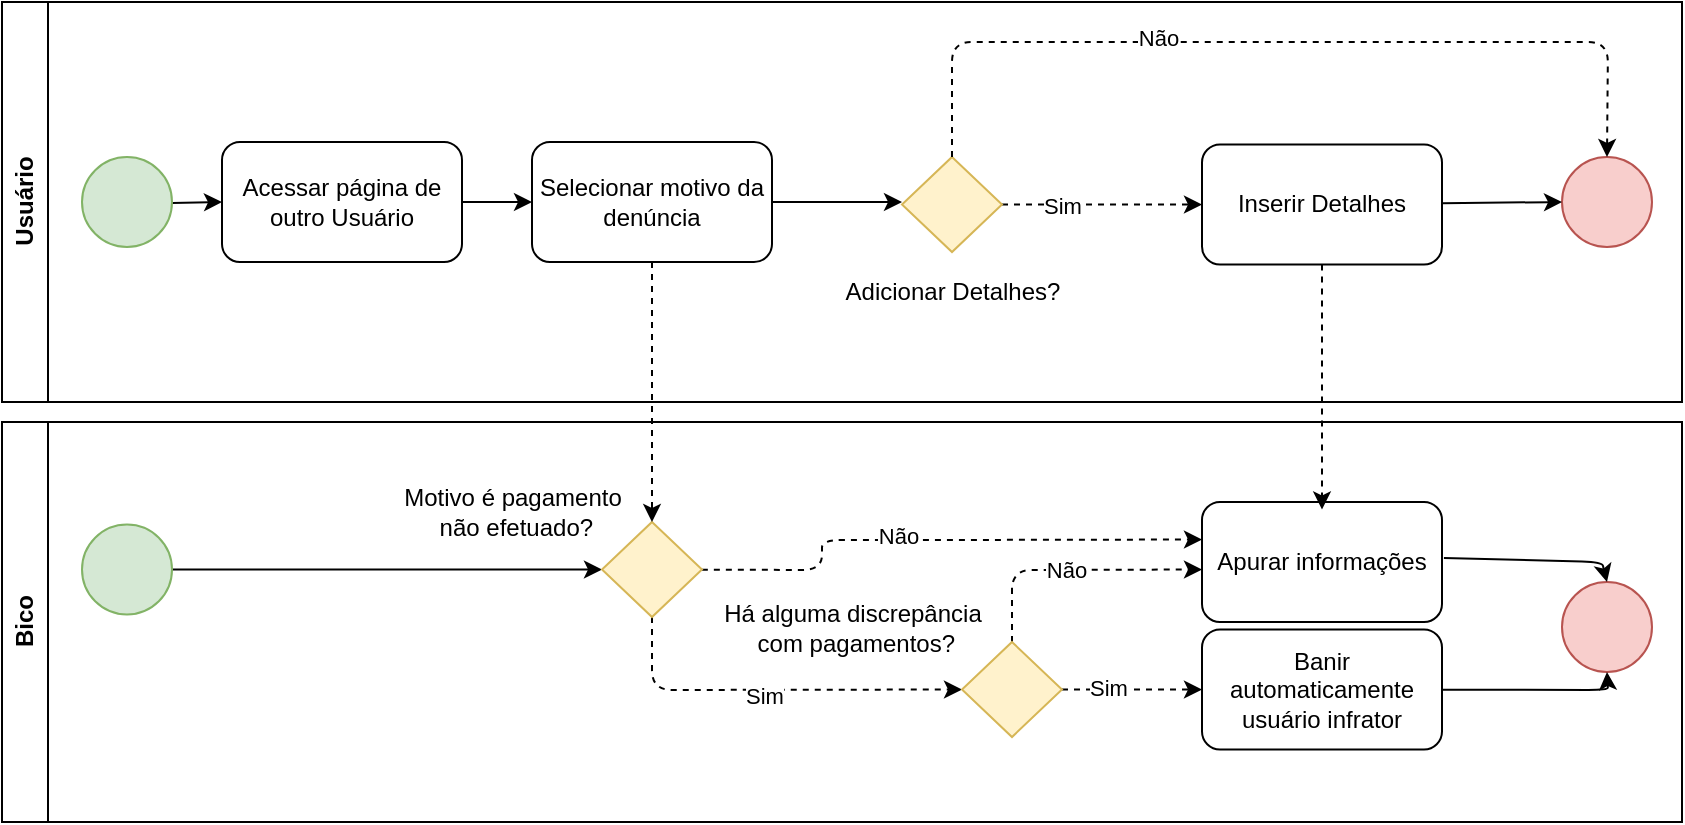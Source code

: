 <mxfile version="24.0.4" type="device">
  <diagram name="Página-1" id="a8Aatz65cUyanL8zeEt0">
    <mxGraphModel dx="1674" dy="707" grid="0" gridSize="10" guides="1" tooltips="1" connect="1" arrows="1" fold="1" page="0" pageScale="1" pageWidth="827" pageHeight="1169" math="0" shadow="0">
      <root>
        <mxCell id="0" />
        <mxCell id="1" parent="0" />
        <mxCell id="VOu4mNLq-kn0uGcjgKXv-1" value="Usuário" style="swimlane;horizontal=0;whiteSpace=wrap;html=1;" parent="1" vertex="1">
          <mxGeometry x="60" y="110" width="840" height="200" as="geometry" />
        </mxCell>
        <mxCell id="6" style="edgeStyle=none;html=1;entryX=0;entryY=0.5;entryDx=0;entryDy=0;" parent="VOu4mNLq-kn0uGcjgKXv-1" source="VOu4mNLq-kn0uGcjgKXv-5" target="5" edge="1">
          <mxGeometry relative="1" as="geometry" />
        </mxCell>
        <mxCell id="VOu4mNLq-kn0uGcjgKXv-5" value="" style="ellipse;whiteSpace=wrap;html=1;aspect=fixed;fillColor=#d5e8d4;strokeColor=#82b366;" parent="VOu4mNLq-kn0uGcjgKXv-1" vertex="1">
          <mxGeometry x="40" y="77.5" width="45" height="45" as="geometry" />
        </mxCell>
        <mxCell id="nA6RqpTSz7VnikG-lTWN-7" value="" style="ellipse;whiteSpace=wrap;html=1;aspect=fixed;fillColor=#f8cecc;strokeColor=#b85450;" parent="VOu4mNLq-kn0uGcjgKXv-1" vertex="1">
          <mxGeometry x="780" y="77.5" width="45" height="45" as="geometry" />
        </mxCell>
        <mxCell id="8" style="edgeStyle=none;html=1;entryX=0;entryY=0.5;entryDx=0;entryDy=0;" parent="VOu4mNLq-kn0uGcjgKXv-1" source="5" target="7" edge="1">
          <mxGeometry relative="1" as="geometry" />
        </mxCell>
        <mxCell id="5" value="Acessar página de outro Usuário" style="rounded=1;whiteSpace=wrap;html=1;" parent="VOu4mNLq-kn0uGcjgKXv-1" vertex="1">
          <mxGeometry x="110" y="70" width="120" height="60" as="geometry" />
        </mxCell>
        <mxCell id="18" style="edgeStyle=none;html=1;entryX=0;entryY=0.5;entryDx=0;entryDy=0;" parent="VOu4mNLq-kn0uGcjgKXv-1" source="7" edge="1">
          <mxGeometry relative="1" as="geometry">
            <mxPoint x="450" y="100" as="targetPoint" />
          </mxGeometry>
        </mxCell>
        <mxCell id="7" value="Selecionar motivo da denúncia" style="rounded=1;whiteSpace=wrap;html=1;" parent="VOu4mNLq-kn0uGcjgKXv-1" vertex="1">
          <mxGeometry x="265" y="70" width="120" height="60" as="geometry" />
        </mxCell>
        <mxCell id="25" style="edgeStyle=none;html=1;entryX=0;entryY=0.5;entryDx=0;entryDy=0;dashed=1;" parent="VOu4mNLq-kn0uGcjgKXv-1" source="19" target="24" edge="1">
          <mxGeometry relative="1" as="geometry" />
        </mxCell>
        <mxCell id="46" value="Sim" style="edgeLabel;html=1;align=center;verticalAlign=middle;resizable=0;points=[];" parent="25" vertex="1" connectable="0">
          <mxGeometry x="-0.4" relative="1" as="geometry">
            <mxPoint as="offset" />
          </mxGeometry>
        </mxCell>
        <mxCell id="19" value="" style="rhombus;whiteSpace=wrap;html=1;fillColor=#fff2cc;strokeColor=#d6b656;" parent="VOu4mNLq-kn0uGcjgKXv-1" vertex="1">
          <mxGeometry x="450" y="77.5" width="50" height="47.5" as="geometry" />
        </mxCell>
        <mxCell id="20" value="Adicionar Detalhes?" style="text;html=1;align=center;verticalAlign=middle;resizable=0;points=[];autosize=1;strokeColor=none;fillColor=none;" parent="VOu4mNLq-kn0uGcjgKXv-1" vertex="1">
          <mxGeometry x="410" y="130" width="130" height="30" as="geometry" />
        </mxCell>
        <mxCell id="22" style="edgeStyle=none;html=1;entryX=0.5;entryY=0;entryDx=0;entryDy=0;exitX=0.5;exitY=0;exitDx=0;exitDy=0;dashed=1;" parent="VOu4mNLq-kn0uGcjgKXv-1" source="19" target="nA6RqpTSz7VnikG-lTWN-7" edge="1">
          <mxGeometry relative="1" as="geometry">
            <mxPoint x="475" y="40" as="targetPoint" />
            <Array as="points">
              <mxPoint x="475" y="20" />
              <mxPoint x="803" y="20" />
            </Array>
          </mxGeometry>
        </mxCell>
        <mxCell id="23" value="Não" style="edgeLabel;html=1;align=center;verticalAlign=middle;resizable=0;points=[];" parent="22" vertex="1" connectable="0">
          <mxGeometry x="-0.275" y="2" relative="1" as="geometry">
            <mxPoint as="offset" />
          </mxGeometry>
        </mxCell>
        <mxCell id="26" style="edgeStyle=none;html=1;entryX=0;entryY=0.5;entryDx=0;entryDy=0;" parent="VOu4mNLq-kn0uGcjgKXv-1" source="24" target="nA6RqpTSz7VnikG-lTWN-7" edge="1">
          <mxGeometry relative="1" as="geometry" />
        </mxCell>
        <mxCell id="24" value="Inserir Detalhes" style="rounded=1;whiteSpace=wrap;html=1;" parent="VOu4mNLq-kn0uGcjgKXv-1" vertex="1">
          <mxGeometry x="600" y="71.25" width="120" height="60" as="geometry" />
        </mxCell>
        <mxCell id="10" value="Bico" style="swimlane;horizontal=0;whiteSpace=wrap;html=1;" parent="1" vertex="1">
          <mxGeometry x="60" y="320" width="840" height="200" as="geometry" />
        </mxCell>
        <mxCell id="44" style="edgeStyle=none;html=1;entryX=0;entryY=0.5;entryDx=0;entryDy=0;" parent="10" source="11" target="28" edge="1">
          <mxGeometry relative="1" as="geometry" />
        </mxCell>
        <mxCell id="11" value="" style="ellipse;whiteSpace=wrap;html=1;aspect=fixed;fillColor=#d5e8d4;strokeColor=#82b366;" parent="10" vertex="1">
          <mxGeometry x="40" y="51.25" width="45" height="45" as="geometry" />
        </mxCell>
        <mxCell id="12" value="" style="ellipse;whiteSpace=wrap;html=1;aspect=fixed;fillColor=#f8cecc;strokeColor=#b85450;" parent="10" vertex="1">
          <mxGeometry x="780" y="80" width="45" height="45" as="geometry" />
        </mxCell>
        <mxCell id="32" style="edgeStyle=none;html=1;entryX=0;entryY=0.5;entryDx=0;entryDy=0;dashed=1;" parent="10" source="28" target="31" edge="1">
          <mxGeometry relative="1" as="geometry">
            <Array as="points">
              <mxPoint x="325" y="134" />
            </Array>
          </mxGeometry>
        </mxCell>
        <mxCell id="33" value="Sim" style="edgeLabel;html=1;align=center;verticalAlign=middle;resizable=0;points=[];" parent="32" vertex="1" connectable="0">
          <mxGeometry x="-0.038" y="-3" relative="1" as="geometry">
            <mxPoint as="offset" />
          </mxGeometry>
        </mxCell>
        <mxCell id="39" style="edgeStyle=none;html=1;entryX=0;entryY=0.25;entryDx=0;entryDy=0;dashed=1;" parent="10" source="28" edge="1">
          <mxGeometry relative="1" as="geometry">
            <Array as="points">
              <mxPoint x="410" y="74" />
              <mxPoint x="410" y="59" />
              <mxPoint x="470" y="59" />
            </Array>
            <mxPoint x="600" y="58.75" as="targetPoint" />
          </mxGeometry>
        </mxCell>
        <mxCell id="45" value="Não" style="edgeLabel;html=1;align=center;verticalAlign=middle;resizable=0;points=[];" parent="39" vertex="1" connectable="0">
          <mxGeometry x="-0.4" y="2" relative="1" as="geometry">
            <mxPoint x="33" as="offset" />
          </mxGeometry>
        </mxCell>
        <mxCell id="28" value="" style="rhombus;whiteSpace=wrap;html=1;fillColor=#fff2cc;strokeColor=#d6b656;" parent="10" vertex="1">
          <mxGeometry x="300" y="50" width="50" height="47.5" as="geometry" />
        </mxCell>
        <mxCell id="29" value="Motivo é pagamento&lt;br&gt;&amp;nbsp;não efetuado?" style="text;html=1;align=center;verticalAlign=middle;resizable=0;points=[];autosize=1;strokeColor=none;fillColor=none;" parent="10" vertex="1">
          <mxGeometry x="190" y="25" width="130" height="40" as="geometry" />
        </mxCell>
        <mxCell id="36" style="edgeStyle=none;html=1;entryX=0;entryY=0.5;entryDx=0;entryDy=0;dashed=1;" parent="10" source="31" edge="1">
          <mxGeometry relative="1" as="geometry">
            <mxPoint x="600" y="133.75" as="targetPoint" />
          </mxGeometry>
        </mxCell>
        <mxCell id="37" value="Sim" style="edgeLabel;html=1;align=center;verticalAlign=middle;resizable=0;points=[];" parent="36" vertex="1" connectable="0">
          <mxGeometry x="-0.343" y="1" relative="1" as="geometry">
            <mxPoint as="offset" />
          </mxGeometry>
        </mxCell>
        <mxCell id="47" style="edgeStyle=none;html=1;entryX=0;entryY=0.5;entryDx=0;entryDy=0;exitX=0.5;exitY=0;exitDx=0;exitDy=0;dashed=1;" parent="10" source="31" edge="1">
          <mxGeometry relative="1" as="geometry">
            <Array as="points">
              <mxPoint x="505" y="74" />
            </Array>
            <mxPoint x="600" y="73.75" as="targetPoint" />
          </mxGeometry>
        </mxCell>
        <mxCell id="49" value="Não" style="edgeLabel;html=1;align=center;verticalAlign=middle;resizable=0;points=[];" parent="47" vertex="1" connectable="0">
          <mxGeometry x="-0.038" relative="1" as="geometry">
            <mxPoint as="offset" />
          </mxGeometry>
        </mxCell>
        <mxCell id="31" value="" style="rhombus;whiteSpace=wrap;html=1;fillColor=#fff2cc;strokeColor=#d6b656;" parent="10" vertex="1">
          <mxGeometry x="480" y="110" width="50" height="47.5" as="geometry" />
        </mxCell>
        <mxCell id="34" value="Há alguma discrepância&lt;br&gt;&amp;nbsp;com pagamentos?" style="text;html=1;align=center;verticalAlign=middle;resizable=0;points=[];autosize=1;strokeColor=none;fillColor=none;" parent="10" vertex="1">
          <mxGeometry x="350" y="82.5" width="150" height="40" as="geometry" />
        </mxCell>
        <mxCell id="42" style="edgeStyle=none;html=1;entryX=0.5;entryY=1;entryDx=0;entryDy=0;" parent="10" target="12" edge="1">
          <mxGeometry relative="1" as="geometry">
            <Array as="points">
              <mxPoint x="803" y="134" />
            </Array>
            <mxPoint x="720" y="133.855" as="sourcePoint" />
          </mxGeometry>
        </mxCell>
        <mxCell id="43" style="edgeStyle=none;html=1;entryX=0.5;entryY=0;entryDx=0;entryDy=0;exitX=1.008;exitY=0.404;exitDx=0;exitDy=0;exitPerimeter=0;" parent="10" target="12" edge="1">
          <mxGeometry relative="1" as="geometry">
            <Array as="points">
              <mxPoint x="800" y="70" />
            </Array>
            <mxPoint x="720.96" y="67.99" as="sourcePoint" />
          </mxGeometry>
        </mxCell>
        <mxCell id="gUl0RrwvP_hb7Qrh_viX-49" value="Apurar informações" style="rounded=1;whiteSpace=wrap;html=1;" parent="10" vertex="1">
          <mxGeometry x="600" y="40" width="120" height="60" as="geometry" />
        </mxCell>
        <mxCell id="gUl0RrwvP_hb7Qrh_viX-50" value="Banir automaticamente usuário infrator" style="rounded=1;whiteSpace=wrap;html=1;" parent="10" vertex="1">
          <mxGeometry x="600" y="103.75" width="120" height="60" as="geometry" />
        </mxCell>
        <mxCell id="30" style="edgeStyle=none;html=1;entryX=0.5;entryY=0;entryDx=0;entryDy=0;dashed=1;" parent="1" source="7" target="28" edge="1">
          <mxGeometry relative="1" as="geometry">
            <Array as="points" />
          </mxGeometry>
        </mxCell>
        <mxCell id="40" style="edgeStyle=none;html=1;entryX=0.5;entryY=0;entryDx=0;entryDy=0;dashed=1;" parent="1" source="24" edge="1">
          <mxGeometry relative="1" as="geometry">
            <mxPoint x="720" y="363.75" as="targetPoint" />
          </mxGeometry>
        </mxCell>
      </root>
    </mxGraphModel>
  </diagram>
</mxfile>
